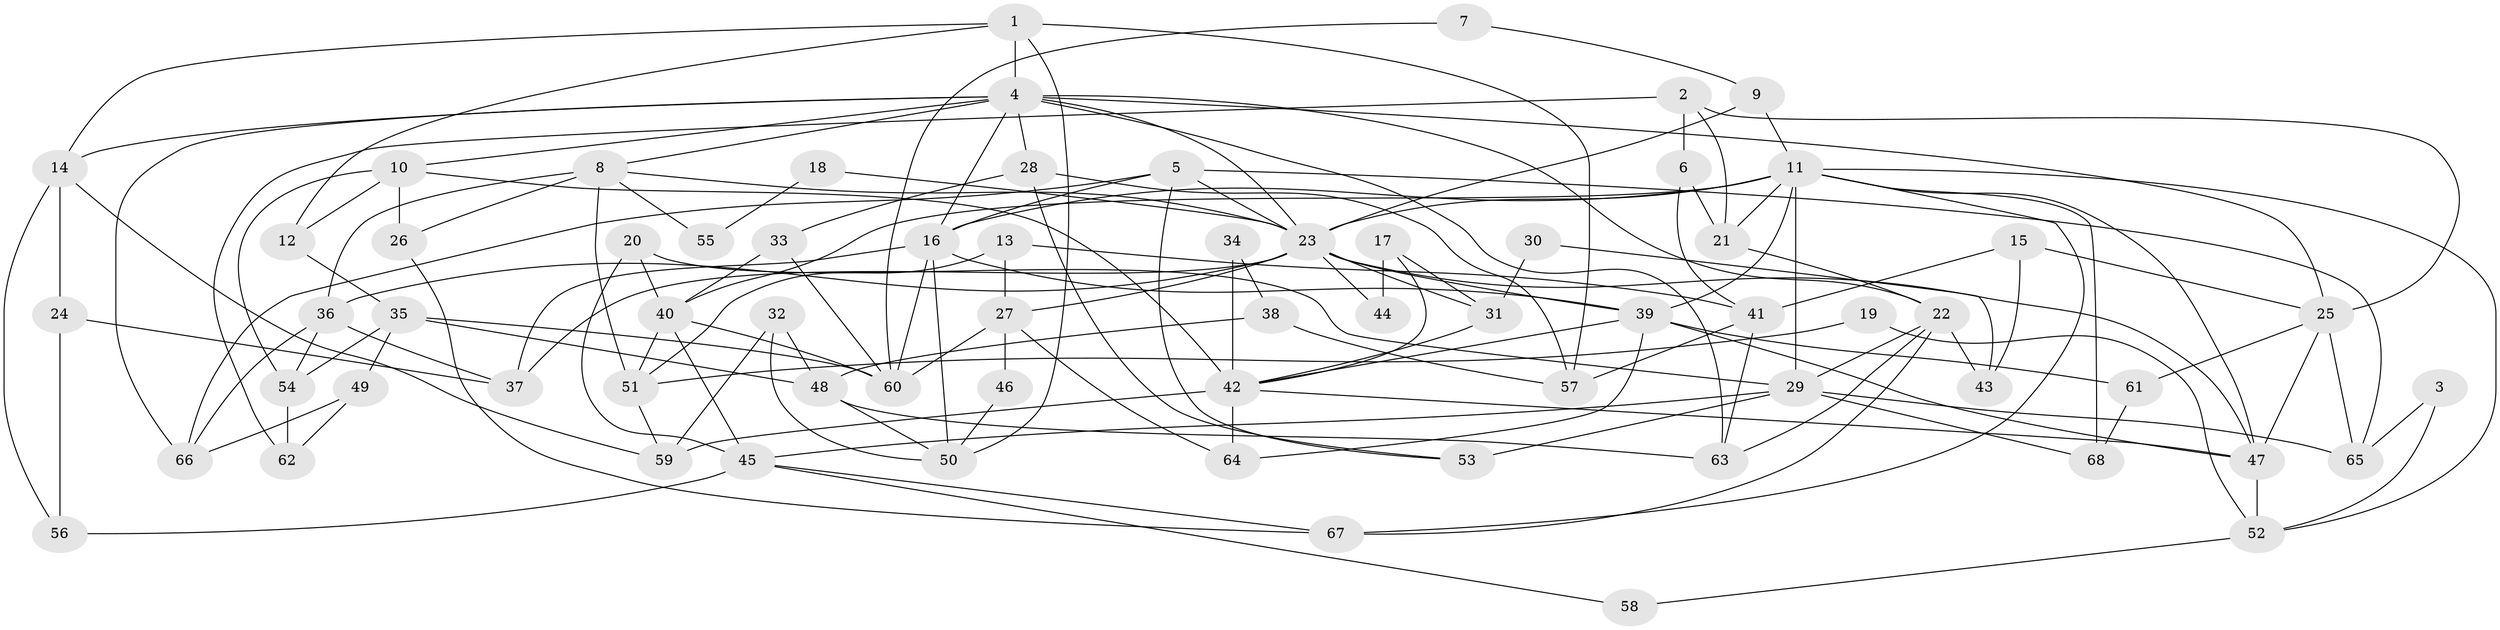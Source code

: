 // original degree distribution, {3: 0.30927835051546393, 4: 0.25773195876288657, 2: 0.10309278350515463, 5: 0.18556701030927836, 6: 0.1134020618556701, 8: 0.010309278350515464, 7: 0.020618556701030927}
// Generated by graph-tools (version 1.1) at 2025/50/03/04/25 22:50:48]
// undirected, 68 vertices, 147 edges
graph export_dot {
  node [color=gray90,style=filled];
  1;
  2;
  3;
  4;
  5;
  6;
  7;
  8;
  9;
  10;
  11;
  12;
  13;
  14;
  15;
  16;
  17;
  18;
  19;
  20;
  21;
  22;
  23;
  24;
  25;
  26;
  27;
  28;
  29;
  30;
  31;
  32;
  33;
  34;
  35;
  36;
  37;
  38;
  39;
  40;
  41;
  42;
  43;
  44;
  45;
  46;
  47;
  48;
  49;
  50;
  51;
  52;
  53;
  54;
  55;
  56;
  57;
  58;
  59;
  60;
  61;
  62;
  63;
  64;
  65;
  66;
  67;
  68;
  1 -- 4 [weight=2.0];
  1 -- 12 [weight=1.0];
  1 -- 14 [weight=1.0];
  1 -- 50 [weight=1.0];
  1 -- 57 [weight=1.0];
  2 -- 6 [weight=1.0];
  2 -- 21 [weight=1.0];
  2 -- 25 [weight=1.0];
  2 -- 62 [weight=1.0];
  3 -- 52 [weight=1.0];
  3 -- 65 [weight=1.0];
  4 -- 8 [weight=1.0];
  4 -- 10 [weight=1.0];
  4 -- 14 [weight=2.0];
  4 -- 16 [weight=1.0];
  4 -- 22 [weight=1.0];
  4 -- 23 [weight=2.0];
  4 -- 25 [weight=1.0];
  4 -- 28 [weight=1.0];
  4 -- 63 [weight=1.0];
  4 -- 66 [weight=1.0];
  5 -- 16 [weight=1.0];
  5 -- 23 [weight=1.0];
  5 -- 53 [weight=1.0];
  5 -- 65 [weight=1.0];
  5 -- 66 [weight=1.0];
  6 -- 21 [weight=1.0];
  6 -- 41 [weight=1.0];
  7 -- 9 [weight=1.0];
  7 -- 60 [weight=1.0];
  8 -- 23 [weight=1.0];
  8 -- 26 [weight=1.0];
  8 -- 36 [weight=1.0];
  8 -- 51 [weight=1.0];
  8 -- 55 [weight=1.0];
  9 -- 11 [weight=1.0];
  9 -- 23 [weight=1.0];
  10 -- 12 [weight=1.0];
  10 -- 26 [weight=1.0];
  10 -- 42 [weight=1.0];
  10 -- 54 [weight=1.0];
  11 -- 16 [weight=2.0];
  11 -- 21 [weight=1.0];
  11 -- 23 [weight=4.0];
  11 -- 29 [weight=2.0];
  11 -- 39 [weight=1.0];
  11 -- 40 [weight=1.0];
  11 -- 47 [weight=2.0];
  11 -- 52 [weight=1.0];
  11 -- 67 [weight=1.0];
  11 -- 68 [weight=2.0];
  12 -- 35 [weight=1.0];
  13 -- 27 [weight=1.0];
  13 -- 41 [weight=1.0];
  13 -- 51 [weight=1.0];
  14 -- 24 [weight=1.0];
  14 -- 56 [weight=1.0];
  14 -- 59 [weight=1.0];
  15 -- 25 [weight=1.0];
  15 -- 41 [weight=1.0];
  15 -- 43 [weight=1.0];
  16 -- 37 [weight=1.0];
  16 -- 39 [weight=2.0];
  16 -- 50 [weight=1.0];
  16 -- 60 [weight=1.0];
  17 -- 31 [weight=1.0];
  17 -- 42 [weight=1.0];
  17 -- 44 [weight=1.0];
  18 -- 23 [weight=2.0];
  18 -- 55 [weight=1.0];
  19 -- 51 [weight=1.0];
  19 -- 52 [weight=1.0];
  20 -- 29 [weight=1.0];
  20 -- 40 [weight=1.0];
  20 -- 45 [weight=1.0];
  21 -- 22 [weight=1.0];
  22 -- 29 [weight=1.0];
  22 -- 43 [weight=1.0];
  22 -- 63 [weight=1.0];
  22 -- 67 [weight=1.0];
  23 -- 27 [weight=1.0];
  23 -- 31 [weight=1.0];
  23 -- 36 [weight=1.0];
  23 -- 37 [weight=1.0];
  23 -- 39 [weight=1.0];
  23 -- 44 [weight=1.0];
  23 -- 47 [weight=1.0];
  24 -- 37 [weight=1.0];
  24 -- 56 [weight=1.0];
  25 -- 47 [weight=1.0];
  25 -- 61 [weight=1.0];
  25 -- 65 [weight=1.0];
  26 -- 67 [weight=1.0];
  27 -- 46 [weight=1.0];
  27 -- 60 [weight=1.0];
  27 -- 64 [weight=1.0];
  28 -- 33 [weight=1.0];
  28 -- 53 [weight=1.0];
  28 -- 57 [weight=1.0];
  29 -- 45 [weight=1.0];
  29 -- 53 [weight=2.0];
  29 -- 65 [weight=1.0];
  29 -- 68 [weight=1.0];
  30 -- 31 [weight=1.0];
  30 -- 43 [weight=1.0];
  31 -- 42 [weight=1.0];
  32 -- 48 [weight=1.0];
  32 -- 50 [weight=1.0];
  32 -- 59 [weight=1.0];
  33 -- 40 [weight=1.0];
  33 -- 60 [weight=1.0];
  34 -- 38 [weight=1.0];
  34 -- 42 [weight=3.0];
  35 -- 48 [weight=1.0];
  35 -- 49 [weight=1.0];
  35 -- 54 [weight=1.0];
  35 -- 60 [weight=1.0];
  36 -- 37 [weight=1.0];
  36 -- 54 [weight=1.0];
  36 -- 66 [weight=1.0];
  38 -- 48 [weight=1.0];
  38 -- 57 [weight=1.0];
  39 -- 42 [weight=1.0];
  39 -- 47 [weight=1.0];
  39 -- 61 [weight=1.0];
  39 -- 64 [weight=1.0];
  40 -- 45 [weight=1.0];
  40 -- 51 [weight=1.0];
  40 -- 60 [weight=1.0];
  41 -- 57 [weight=1.0];
  41 -- 63 [weight=1.0];
  42 -- 47 [weight=1.0];
  42 -- 59 [weight=1.0];
  42 -- 64 [weight=1.0];
  45 -- 56 [weight=1.0];
  45 -- 58 [weight=1.0];
  45 -- 67 [weight=1.0];
  46 -- 50 [weight=1.0];
  47 -- 52 [weight=1.0];
  48 -- 50 [weight=1.0];
  48 -- 63 [weight=1.0];
  49 -- 62 [weight=1.0];
  49 -- 66 [weight=1.0];
  51 -- 59 [weight=1.0];
  52 -- 58 [weight=1.0];
  54 -- 62 [weight=1.0];
  61 -- 68 [weight=1.0];
}
